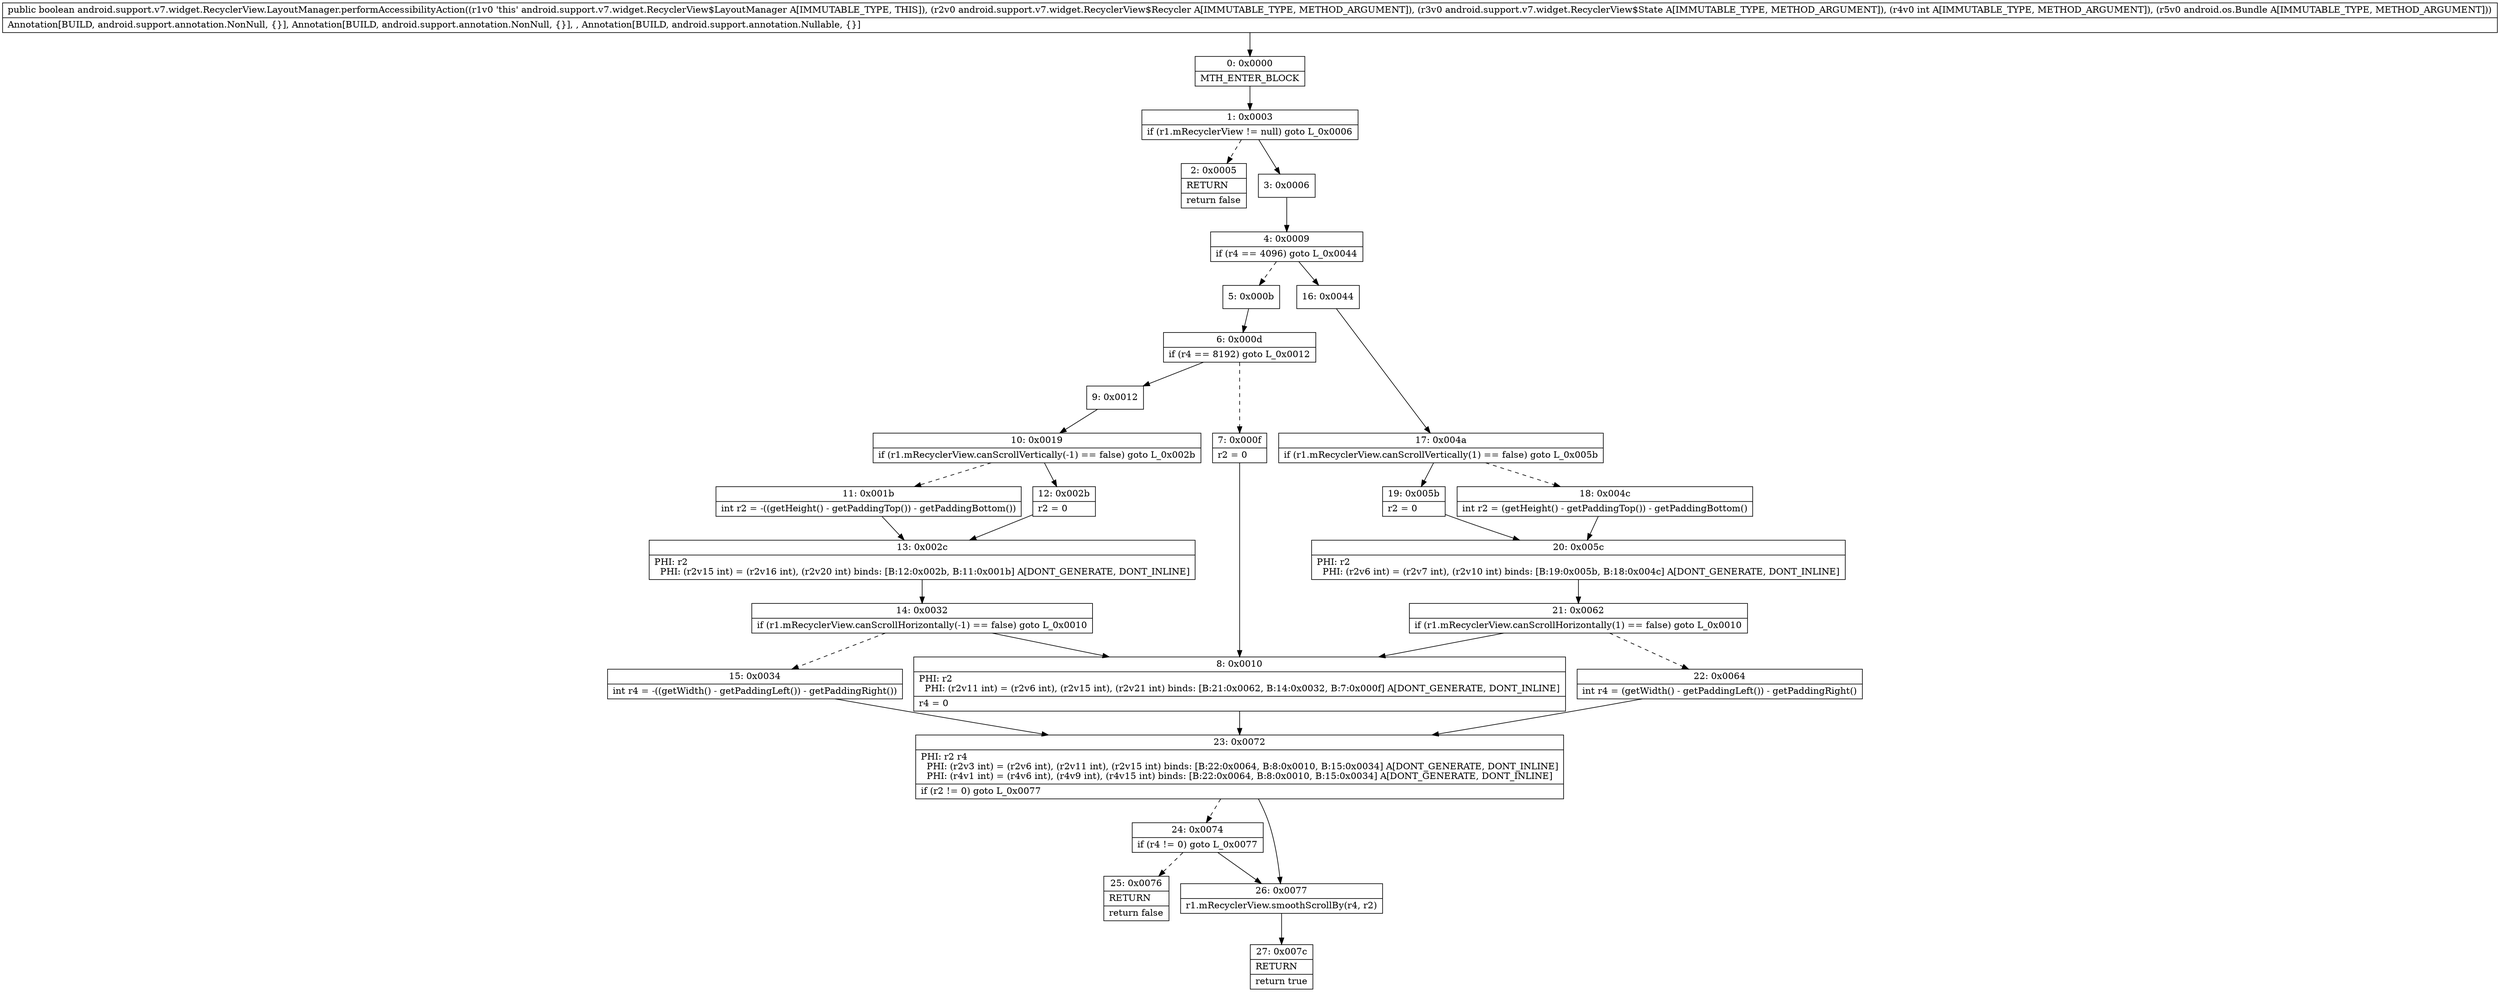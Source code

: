digraph "CFG forandroid.support.v7.widget.RecyclerView.LayoutManager.performAccessibilityAction(Landroid\/support\/v7\/widget\/RecyclerView$Recycler;Landroid\/support\/v7\/widget\/RecyclerView$State;ILandroid\/os\/Bundle;)Z" {
Node_0 [shape=record,label="{0\:\ 0x0000|MTH_ENTER_BLOCK\l}"];
Node_1 [shape=record,label="{1\:\ 0x0003|if (r1.mRecyclerView != null) goto L_0x0006\l}"];
Node_2 [shape=record,label="{2\:\ 0x0005|RETURN\l|return false\l}"];
Node_3 [shape=record,label="{3\:\ 0x0006}"];
Node_4 [shape=record,label="{4\:\ 0x0009|if (r4 == 4096) goto L_0x0044\l}"];
Node_5 [shape=record,label="{5\:\ 0x000b}"];
Node_6 [shape=record,label="{6\:\ 0x000d|if (r4 == 8192) goto L_0x0012\l}"];
Node_7 [shape=record,label="{7\:\ 0x000f|r2 = 0\l}"];
Node_8 [shape=record,label="{8\:\ 0x0010|PHI: r2 \l  PHI: (r2v11 int) = (r2v6 int), (r2v15 int), (r2v21 int) binds: [B:21:0x0062, B:14:0x0032, B:7:0x000f] A[DONT_GENERATE, DONT_INLINE]\l|r4 = 0\l}"];
Node_9 [shape=record,label="{9\:\ 0x0012}"];
Node_10 [shape=record,label="{10\:\ 0x0019|if (r1.mRecyclerView.canScrollVertically(\-1) == false) goto L_0x002b\l}"];
Node_11 [shape=record,label="{11\:\ 0x001b|int r2 = \-((getHeight() \- getPaddingTop()) \- getPaddingBottom())\l}"];
Node_12 [shape=record,label="{12\:\ 0x002b|r2 = 0\l}"];
Node_13 [shape=record,label="{13\:\ 0x002c|PHI: r2 \l  PHI: (r2v15 int) = (r2v16 int), (r2v20 int) binds: [B:12:0x002b, B:11:0x001b] A[DONT_GENERATE, DONT_INLINE]\l}"];
Node_14 [shape=record,label="{14\:\ 0x0032|if (r1.mRecyclerView.canScrollHorizontally(\-1) == false) goto L_0x0010\l}"];
Node_15 [shape=record,label="{15\:\ 0x0034|int r4 = \-((getWidth() \- getPaddingLeft()) \- getPaddingRight())\l}"];
Node_16 [shape=record,label="{16\:\ 0x0044}"];
Node_17 [shape=record,label="{17\:\ 0x004a|if (r1.mRecyclerView.canScrollVertically(1) == false) goto L_0x005b\l}"];
Node_18 [shape=record,label="{18\:\ 0x004c|int r2 = (getHeight() \- getPaddingTop()) \- getPaddingBottom()\l}"];
Node_19 [shape=record,label="{19\:\ 0x005b|r2 = 0\l}"];
Node_20 [shape=record,label="{20\:\ 0x005c|PHI: r2 \l  PHI: (r2v6 int) = (r2v7 int), (r2v10 int) binds: [B:19:0x005b, B:18:0x004c] A[DONT_GENERATE, DONT_INLINE]\l}"];
Node_21 [shape=record,label="{21\:\ 0x0062|if (r1.mRecyclerView.canScrollHorizontally(1) == false) goto L_0x0010\l}"];
Node_22 [shape=record,label="{22\:\ 0x0064|int r4 = (getWidth() \- getPaddingLeft()) \- getPaddingRight()\l}"];
Node_23 [shape=record,label="{23\:\ 0x0072|PHI: r2 r4 \l  PHI: (r2v3 int) = (r2v6 int), (r2v11 int), (r2v15 int) binds: [B:22:0x0064, B:8:0x0010, B:15:0x0034] A[DONT_GENERATE, DONT_INLINE]\l  PHI: (r4v1 int) = (r4v6 int), (r4v9 int), (r4v15 int) binds: [B:22:0x0064, B:8:0x0010, B:15:0x0034] A[DONT_GENERATE, DONT_INLINE]\l|if (r2 != 0) goto L_0x0077\l}"];
Node_24 [shape=record,label="{24\:\ 0x0074|if (r4 != 0) goto L_0x0077\l}"];
Node_25 [shape=record,label="{25\:\ 0x0076|RETURN\l|return false\l}"];
Node_26 [shape=record,label="{26\:\ 0x0077|r1.mRecyclerView.smoothScrollBy(r4, r2)\l}"];
Node_27 [shape=record,label="{27\:\ 0x007c|RETURN\l|return true\l}"];
MethodNode[shape=record,label="{public boolean android.support.v7.widget.RecyclerView.LayoutManager.performAccessibilityAction((r1v0 'this' android.support.v7.widget.RecyclerView$LayoutManager A[IMMUTABLE_TYPE, THIS]), (r2v0 android.support.v7.widget.RecyclerView$Recycler A[IMMUTABLE_TYPE, METHOD_ARGUMENT]), (r3v0 android.support.v7.widget.RecyclerView$State A[IMMUTABLE_TYPE, METHOD_ARGUMENT]), (r4v0 int A[IMMUTABLE_TYPE, METHOD_ARGUMENT]), (r5v0 android.os.Bundle A[IMMUTABLE_TYPE, METHOD_ARGUMENT]))  | Annotation[BUILD, android.support.annotation.NonNull, \{\}], Annotation[BUILD, android.support.annotation.NonNull, \{\}], , Annotation[BUILD, android.support.annotation.Nullable, \{\}]\l}"];
MethodNode -> Node_0;
Node_0 -> Node_1;
Node_1 -> Node_2[style=dashed];
Node_1 -> Node_3;
Node_3 -> Node_4;
Node_4 -> Node_5[style=dashed];
Node_4 -> Node_16;
Node_5 -> Node_6;
Node_6 -> Node_7[style=dashed];
Node_6 -> Node_9;
Node_7 -> Node_8;
Node_8 -> Node_23;
Node_9 -> Node_10;
Node_10 -> Node_11[style=dashed];
Node_10 -> Node_12;
Node_11 -> Node_13;
Node_12 -> Node_13;
Node_13 -> Node_14;
Node_14 -> Node_8;
Node_14 -> Node_15[style=dashed];
Node_15 -> Node_23;
Node_16 -> Node_17;
Node_17 -> Node_18[style=dashed];
Node_17 -> Node_19;
Node_18 -> Node_20;
Node_19 -> Node_20;
Node_20 -> Node_21;
Node_21 -> Node_8;
Node_21 -> Node_22[style=dashed];
Node_22 -> Node_23;
Node_23 -> Node_24[style=dashed];
Node_23 -> Node_26;
Node_24 -> Node_25[style=dashed];
Node_24 -> Node_26;
Node_26 -> Node_27;
}

